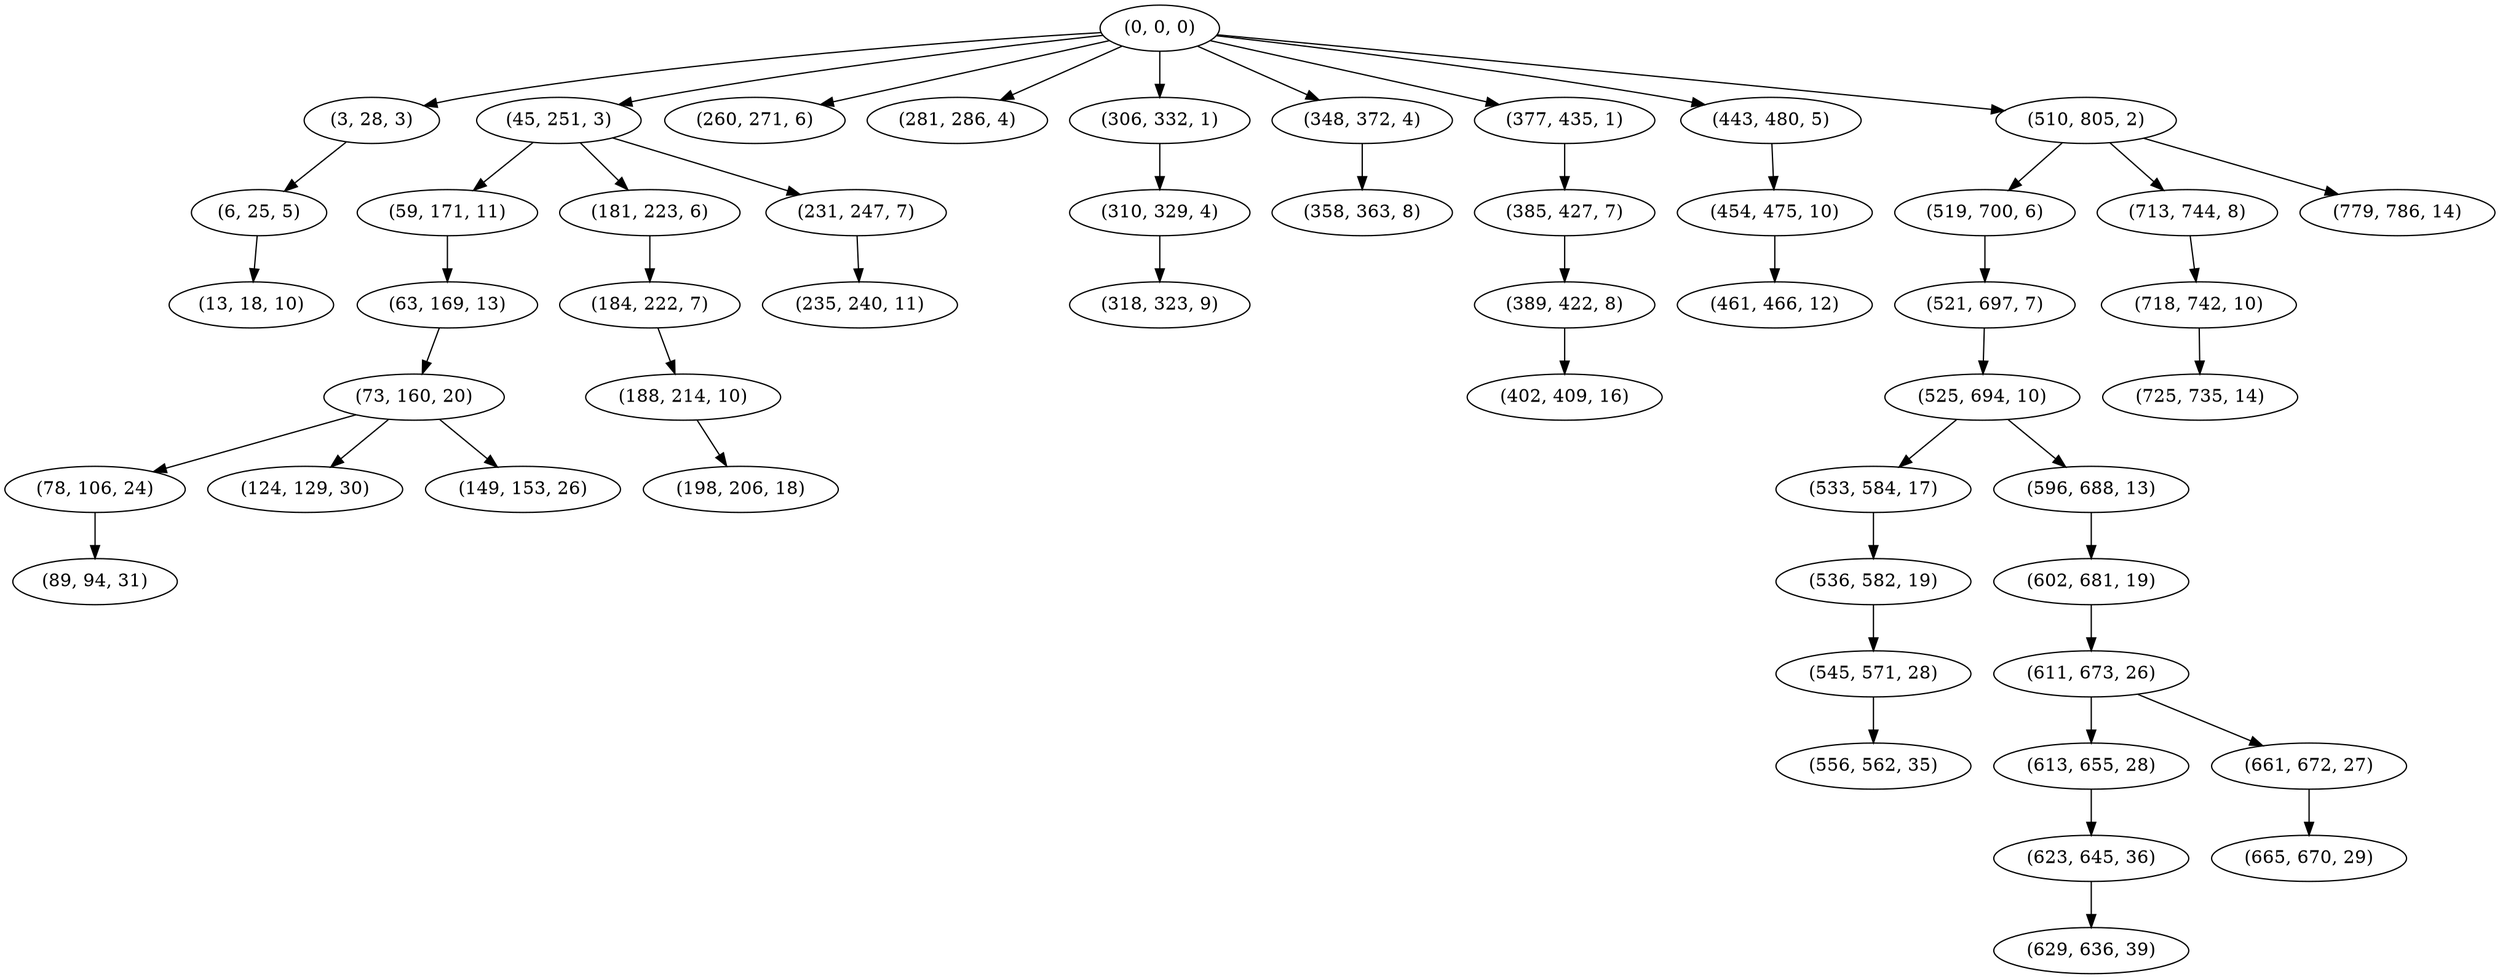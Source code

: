 digraph tree {
    "(0, 0, 0)";
    "(3, 28, 3)";
    "(6, 25, 5)";
    "(13, 18, 10)";
    "(45, 251, 3)";
    "(59, 171, 11)";
    "(63, 169, 13)";
    "(73, 160, 20)";
    "(78, 106, 24)";
    "(89, 94, 31)";
    "(124, 129, 30)";
    "(149, 153, 26)";
    "(181, 223, 6)";
    "(184, 222, 7)";
    "(188, 214, 10)";
    "(198, 206, 18)";
    "(231, 247, 7)";
    "(235, 240, 11)";
    "(260, 271, 6)";
    "(281, 286, 4)";
    "(306, 332, 1)";
    "(310, 329, 4)";
    "(318, 323, 9)";
    "(348, 372, 4)";
    "(358, 363, 8)";
    "(377, 435, 1)";
    "(385, 427, 7)";
    "(389, 422, 8)";
    "(402, 409, 16)";
    "(443, 480, 5)";
    "(454, 475, 10)";
    "(461, 466, 12)";
    "(510, 805, 2)";
    "(519, 700, 6)";
    "(521, 697, 7)";
    "(525, 694, 10)";
    "(533, 584, 17)";
    "(536, 582, 19)";
    "(545, 571, 28)";
    "(556, 562, 35)";
    "(596, 688, 13)";
    "(602, 681, 19)";
    "(611, 673, 26)";
    "(613, 655, 28)";
    "(623, 645, 36)";
    "(629, 636, 39)";
    "(661, 672, 27)";
    "(665, 670, 29)";
    "(713, 744, 8)";
    "(718, 742, 10)";
    "(725, 735, 14)";
    "(779, 786, 14)";
    "(0, 0, 0)" -> "(3, 28, 3)";
    "(0, 0, 0)" -> "(45, 251, 3)";
    "(0, 0, 0)" -> "(260, 271, 6)";
    "(0, 0, 0)" -> "(281, 286, 4)";
    "(0, 0, 0)" -> "(306, 332, 1)";
    "(0, 0, 0)" -> "(348, 372, 4)";
    "(0, 0, 0)" -> "(377, 435, 1)";
    "(0, 0, 0)" -> "(443, 480, 5)";
    "(0, 0, 0)" -> "(510, 805, 2)";
    "(3, 28, 3)" -> "(6, 25, 5)";
    "(6, 25, 5)" -> "(13, 18, 10)";
    "(45, 251, 3)" -> "(59, 171, 11)";
    "(45, 251, 3)" -> "(181, 223, 6)";
    "(45, 251, 3)" -> "(231, 247, 7)";
    "(59, 171, 11)" -> "(63, 169, 13)";
    "(63, 169, 13)" -> "(73, 160, 20)";
    "(73, 160, 20)" -> "(78, 106, 24)";
    "(73, 160, 20)" -> "(124, 129, 30)";
    "(73, 160, 20)" -> "(149, 153, 26)";
    "(78, 106, 24)" -> "(89, 94, 31)";
    "(181, 223, 6)" -> "(184, 222, 7)";
    "(184, 222, 7)" -> "(188, 214, 10)";
    "(188, 214, 10)" -> "(198, 206, 18)";
    "(231, 247, 7)" -> "(235, 240, 11)";
    "(306, 332, 1)" -> "(310, 329, 4)";
    "(310, 329, 4)" -> "(318, 323, 9)";
    "(348, 372, 4)" -> "(358, 363, 8)";
    "(377, 435, 1)" -> "(385, 427, 7)";
    "(385, 427, 7)" -> "(389, 422, 8)";
    "(389, 422, 8)" -> "(402, 409, 16)";
    "(443, 480, 5)" -> "(454, 475, 10)";
    "(454, 475, 10)" -> "(461, 466, 12)";
    "(510, 805, 2)" -> "(519, 700, 6)";
    "(510, 805, 2)" -> "(713, 744, 8)";
    "(510, 805, 2)" -> "(779, 786, 14)";
    "(519, 700, 6)" -> "(521, 697, 7)";
    "(521, 697, 7)" -> "(525, 694, 10)";
    "(525, 694, 10)" -> "(533, 584, 17)";
    "(525, 694, 10)" -> "(596, 688, 13)";
    "(533, 584, 17)" -> "(536, 582, 19)";
    "(536, 582, 19)" -> "(545, 571, 28)";
    "(545, 571, 28)" -> "(556, 562, 35)";
    "(596, 688, 13)" -> "(602, 681, 19)";
    "(602, 681, 19)" -> "(611, 673, 26)";
    "(611, 673, 26)" -> "(613, 655, 28)";
    "(611, 673, 26)" -> "(661, 672, 27)";
    "(613, 655, 28)" -> "(623, 645, 36)";
    "(623, 645, 36)" -> "(629, 636, 39)";
    "(661, 672, 27)" -> "(665, 670, 29)";
    "(713, 744, 8)" -> "(718, 742, 10)";
    "(718, 742, 10)" -> "(725, 735, 14)";
}
